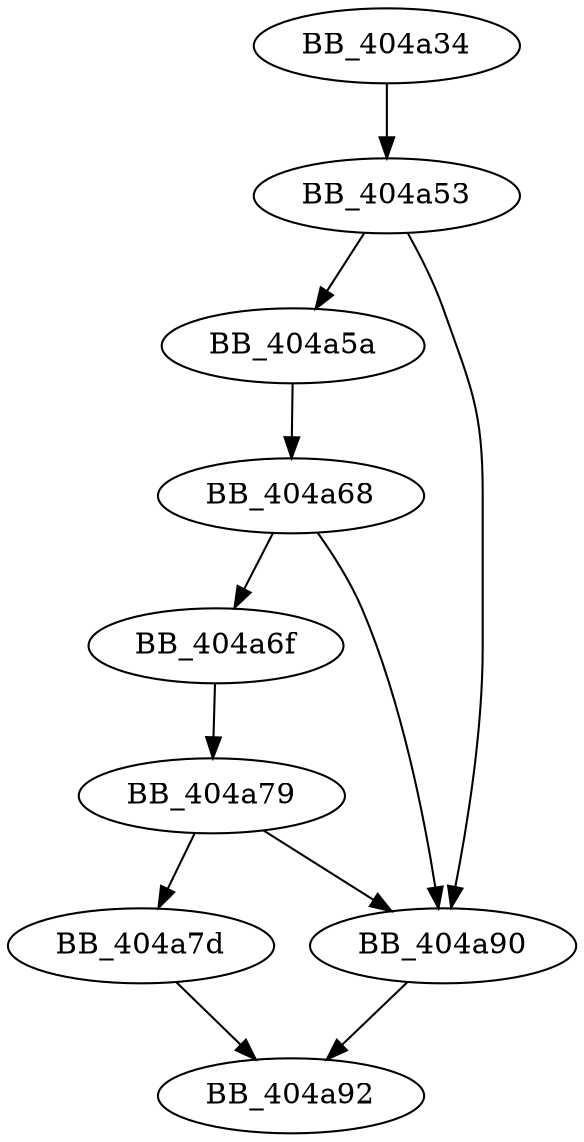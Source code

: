 DiGraph sub_404A34{
BB_404a34->BB_404a53
BB_404a53->BB_404a5a
BB_404a53->BB_404a90
BB_404a5a->BB_404a68
BB_404a68->BB_404a6f
BB_404a68->BB_404a90
BB_404a6f->BB_404a79
BB_404a79->BB_404a7d
BB_404a79->BB_404a90
BB_404a7d->BB_404a92
BB_404a90->BB_404a92
}
